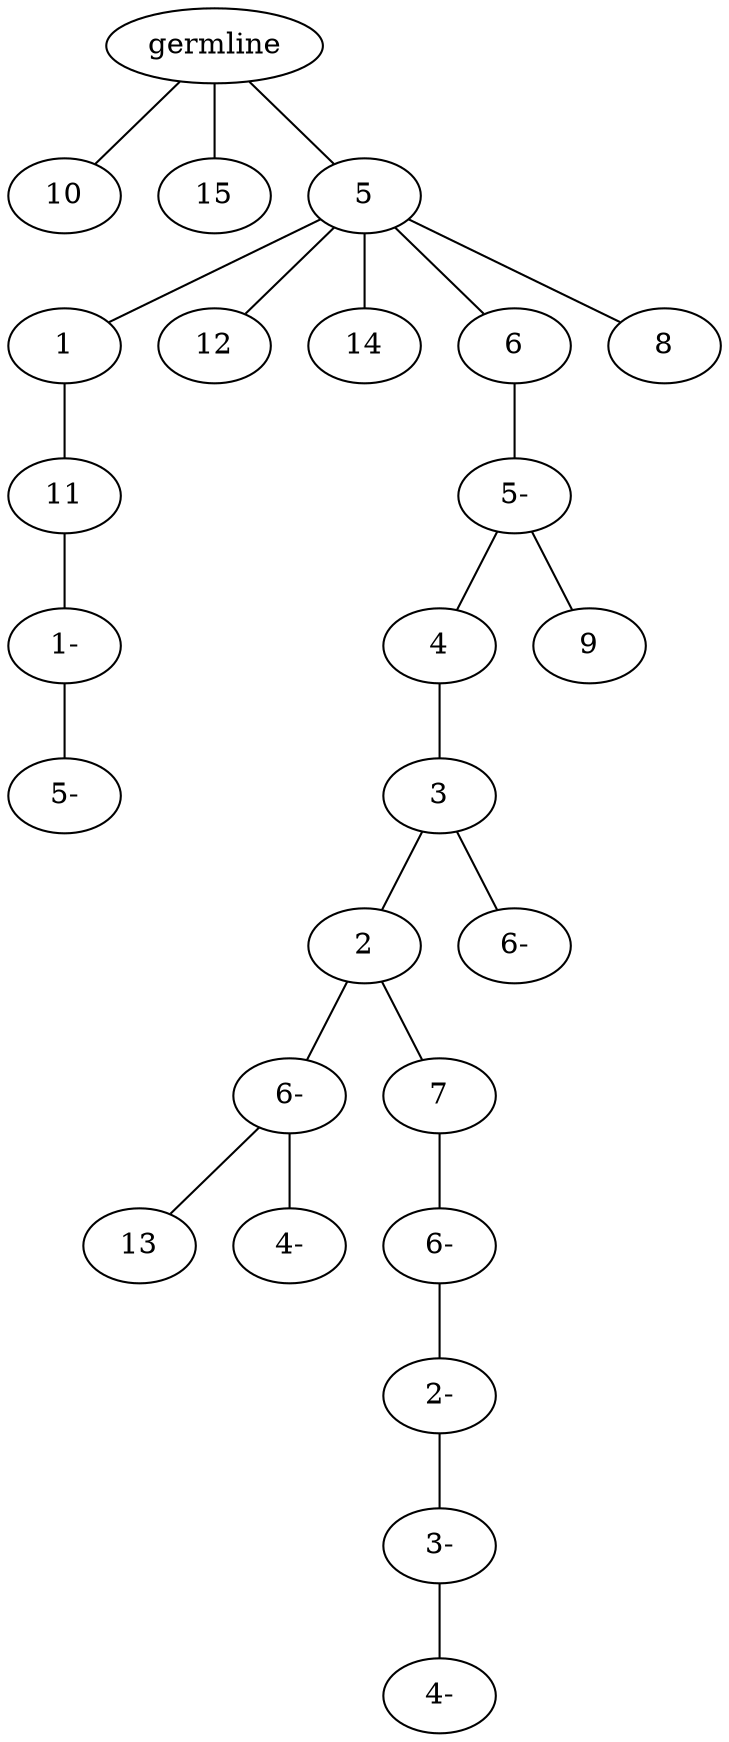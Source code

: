 graph tree {
    "139814217957184" [label="germline"];
    "139814217575872" [label="10"];
    "139814217572848" [label="15"];
    "139814217572608" [label="5"];
    "139814217930880" [label="1"];
    "139814217928912" [label="11"];
    "139814217930928" [label="1-"];
    "139814217929056" [label="5-"];
    "139814217932560" [label="12"];
    "139814217932032" [label="14"];
    "139814217930496" [label="6"];
    "139814217929680" [label="5-"];
    "139814217929872" [label="4"];
    "139814217931360" [label="3"];
    "139814217902832" [label="2"];
    "139814217903312" [label="6-"];
    "139814217902928" [label="13"];
    "139814217903888" [label="4-"];
    "139814217902544" [label="7"];
    "139814217900528" [label="6-"];
    "139814217929152" [label="2-"];
    "139814217930352" [label="3-"];
    "139814217929440" [label="4-"];
    "139814217929632" [label="6-"];
    "139814217931120" [label="9"];
    "139814217931504" [label="8"];
    "139814217957184" -- "139814217575872";
    "139814217957184" -- "139814217572848";
    "139814217957184" -- "139814217572608";
    "139814217572608" -- "139814217930880";
    "139814217572608" -- "139814217932560";
    "139814217572608" -- "139814217932032";
    "139814217572608" -- "139814217930496";
    "139814217572608" -- "139814217931504";
    "139814217930880" -- "139814217928912";
    "139814217928912" -- "139814217930928";
    "139814217930928" -- "139814217929056";
    "139814217930496" -- "139814217929680";
    "139814217929680" -- "139814217929872";
    "139814217929680" -- "139814217931120";
    "139814217929872" -- "139814217931360";
    "139814217931360" -- "139814217902832";
    "139814217931360" -- "139814217929632";
    "139814217902832" -- "139814217903312";
    "139814217902832" -- "139814217902544";
    "139814217903312" -- "139814217902928";
    "139814217903312" -- "139814217903888";
    "139814217902544" -- "139814217900528";
    "139814217900528" -- "139814217929152";
    "139814217929152" -- "139814217930352";
    "139814217930352" -- "139814217929440";
}
